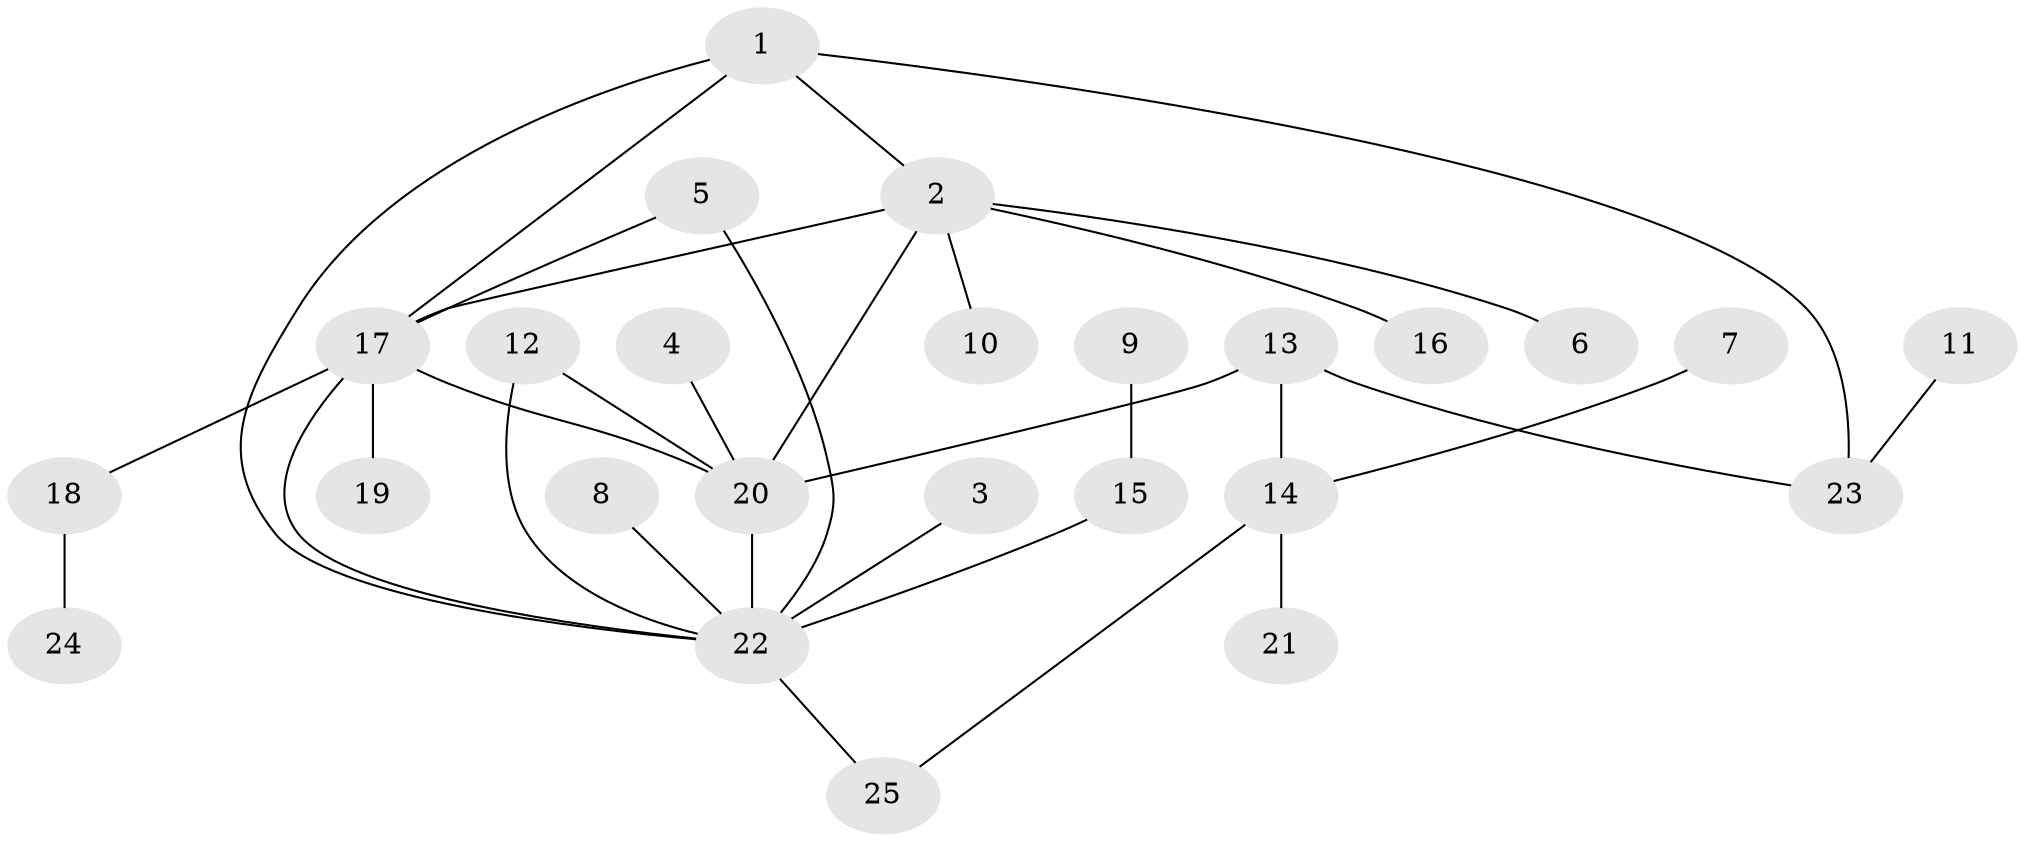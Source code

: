 // original degree distribution, {10: 0.02, 3: 0.08, 4: 0.12, 5: 0.04, 9: 0.02, 1: 0.54, 2: 0.16, 6: 0.02}
// Generated by graph-tools (version 1.1) at 2025/50/03/09/25 03:50:40]
// undirected, 25 vertices, 32 edges
graph export_dot {
graph [start="1"]
  node [color=gray90,style=filled];
  1;
  2;
  3;
  4;
  5;
  6;
  7;
  8;
  9;
  10;
  11;
  12;
  13;
  14;
  15;
  16;
  17;
  18;
  19;
  20;
  21;
  22;
  23;
  24;
  25;
  1 -- 2 [weight=1.0];
  1 -- 17 [weight=1.0];
  1 -- 22 [weight=1.0];
  1 -- 23 [weight=1.0];
  2 -- 6 [weight=1.0];
  2 -- 10 [weight=1.0];
  2 -- 16 [weight=1.0];
  2 -- 17 [weight=1.0];
  2 -- 20 [weight=1.0];
  3 -- 22 [weight=1.0];
  4 -- 20 [weight=1.0];
  5 -- 17 [weight=1.0];
  5 -- 22 [weight=1.0];
  7 -- 14 [weight=1.0];
  8 -- 22 [weight=1.0];
  9 -- 15 [weight=1.0];
  11 -- 23 [weight=1.0];
  12 -- 20 [weight=1.0];
  12 -- 22 [weight=1.0];
  13 -- 14 [weight=1.0];
  13 -- 20 [weight=1.0];
  13 -- 23 [weight=1.0];
  14 -- 21 [weight=1.0];
  14 -- 25 [weight=1.0];
  15 -- 22 [weight=1.0];
  17 -- 18 [weight=1.0];
  17 -- 19 [weight=1.0];
  17 -- 20 [weight=1.0];
  17 -- 22 [weight=1.0];
  18 -- 24 [weight=1.0];
  20 -- 22 [weight=1.0];
  22 -- 25 [weight=1.0];
}
